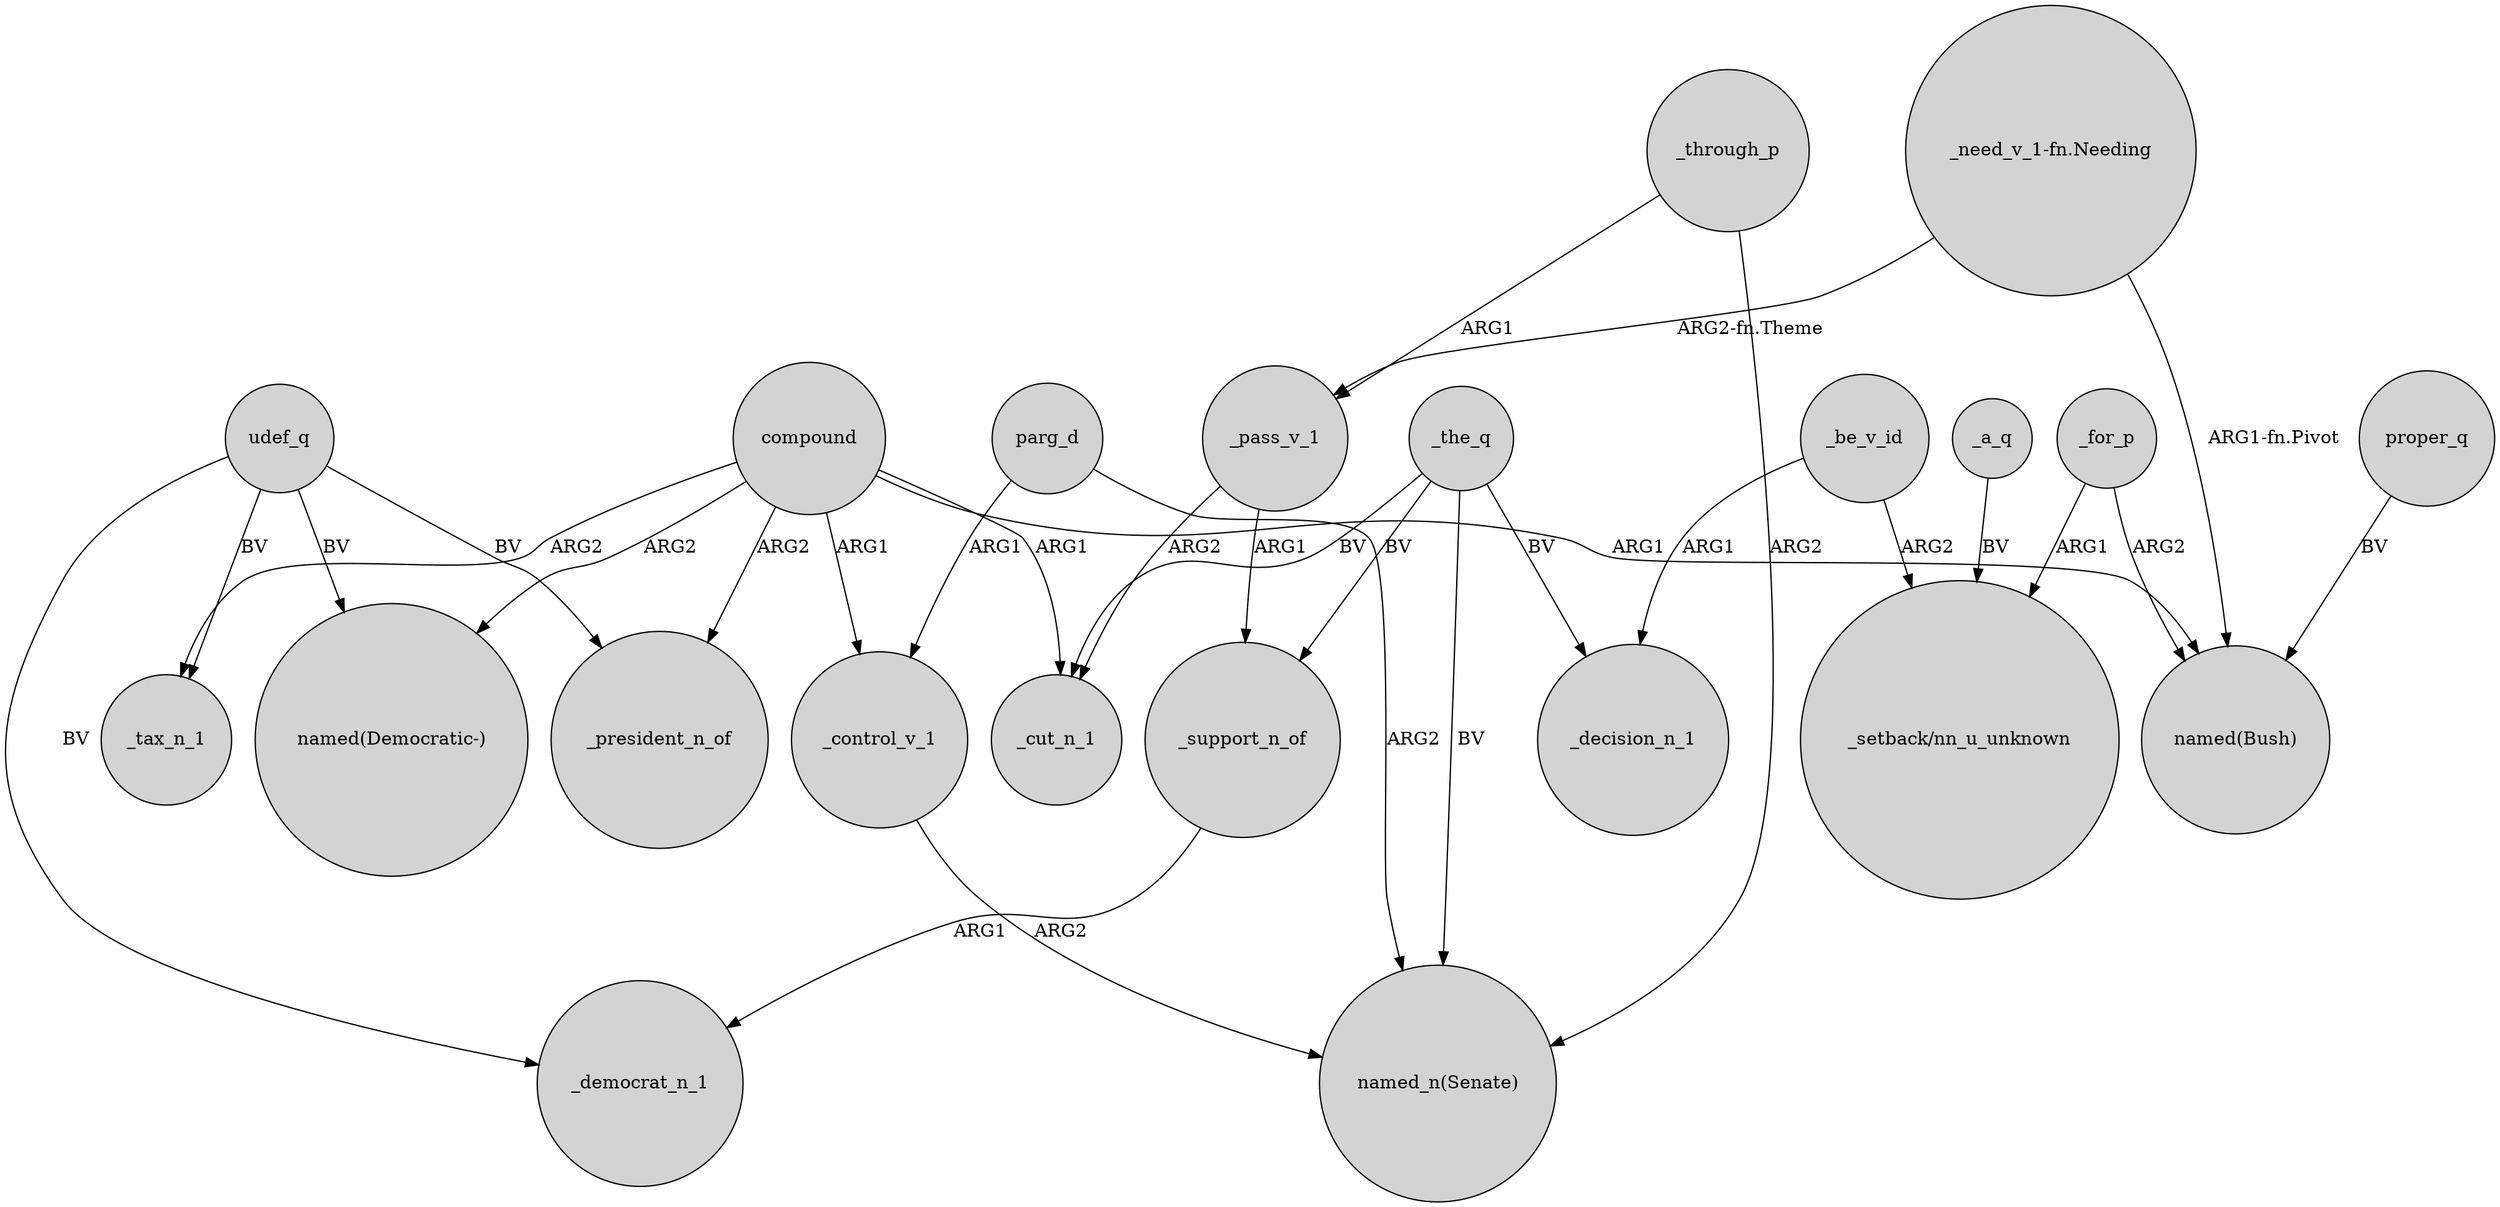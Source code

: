 digraph {
	node [shape=circle style=filled]
	_for_p -> "named(Bush)" [label=ARG2]
	_for_p -> "_setback/nn_u_unknown" [label=ARG1]
	_through_p -> _pass_v_1 [label=ARG1]
	compound -> _president_n_of [label=ARG2]
	"_need_v_1-fn.Needing" -> "named(Bush)" [label="ARG1-fn.Pivot"]
	udef_q -> _democrat_n_1 [label=BV]
	_through_p -> "named_n(Senate)" [label=ARG2]
	compound -> "named(Democratic-)" [label=ARG2]
	compound -> _control_v_1 [label=ARG1]
	udef_q -> "named(Democratic-)" [label=BV]
	_the_q -> _decision_n_1 [label=BV]
	_a_q -> "_setback/nn_u_unknown" [label=BV]
	parg_d -> _control_v_1 [label=ARG1]
	_pass_v_1 -> _support_n_of [label=ARG1]
	_the_q -> _cut_n_1 [label=BV]
	_the_q -> _support_n_of [label=BV]
	_support_n_of -> _democrat_n_1 [label=ARG1]
	_pass_v_1 -> _cut_n_1 [label=ARG2]
	udef_q -> _tax_n_1 [label=BV]
	_control_v_1 -> "named_n(Senate)" [label=ARG2]
	"_need_v_1-fn.Needing" -> _pass_v_1 [label="ARG2-fn.Theme"]
	_the_q -> "named_n(Senate)" [label=BV]
	udef_q -> _president_n_of [label=BV]
	compound -> _cut_n_1 [label=ARG1]
	_be_v_id -> _decision_n_1 [label=ARG1]
	proper_q -> "named(Bush)" [label=BV]
	compound -> _tax_n_1 [label=ARG2]
	parg_d -> "named_n(Senate)" [label=ARG2]
	_be_v_id -> "_setback/nn_u_unknown" [label=ARG2]
	compound -> "named(Bush)" [label=ARG1]
}
